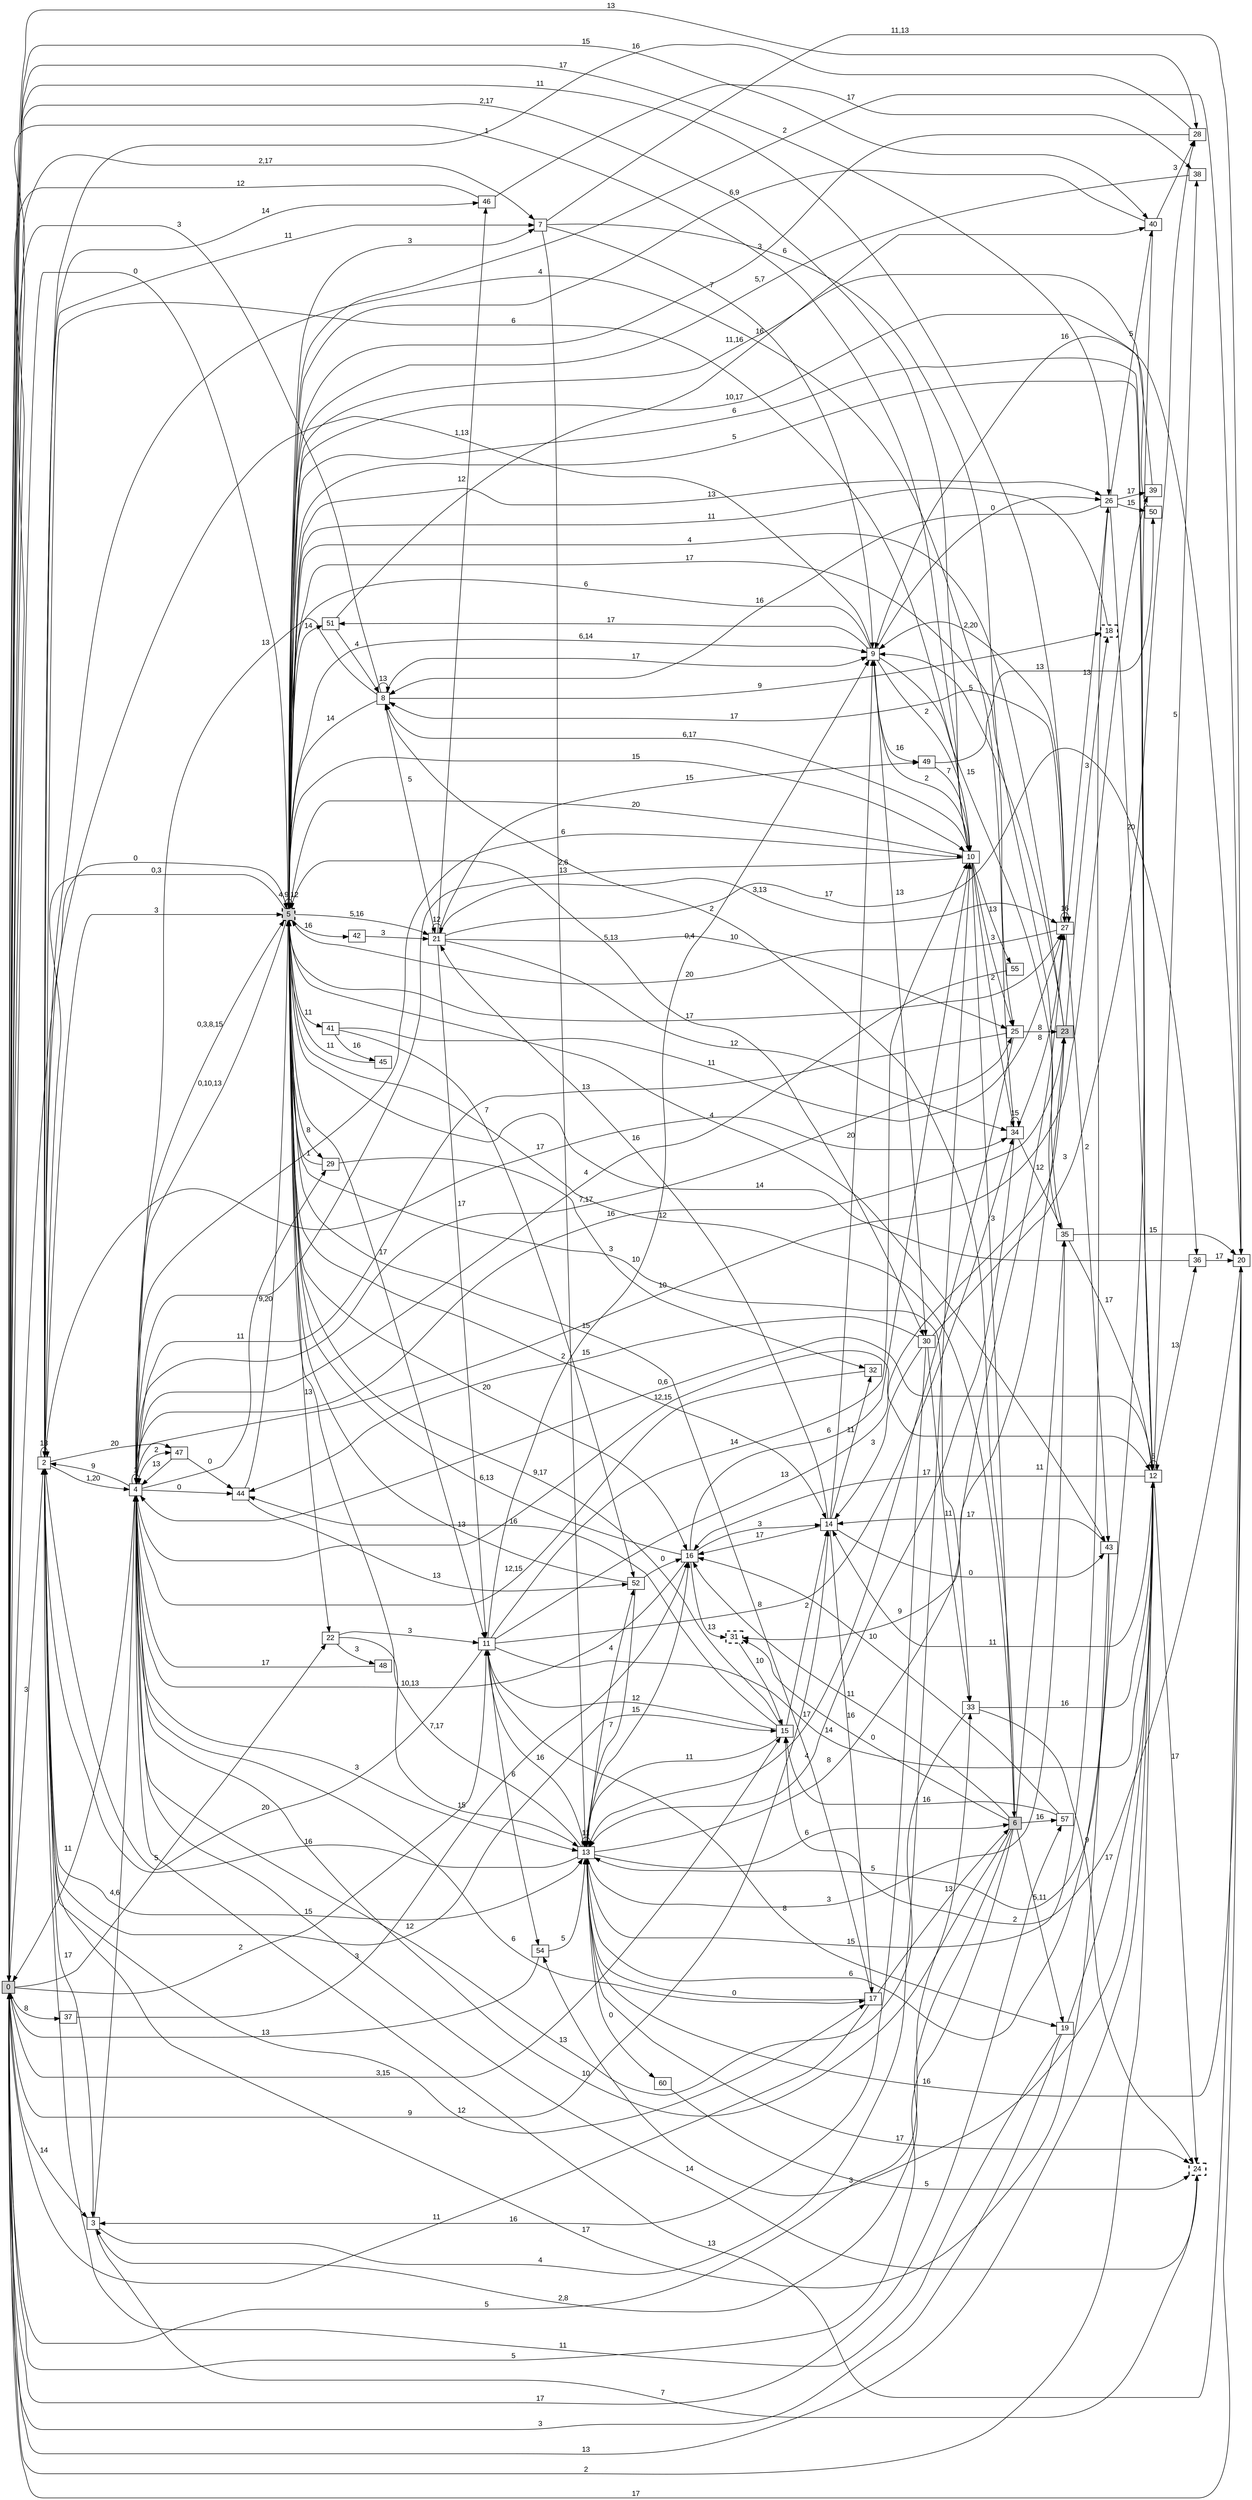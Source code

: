 digraph "NDFA" {
  rankdir=LR
  node [shape=box width=0.1 height=0.1 fontname=Arial]
  edge [fontname=Arial]
/* Estados */
 s0 [label="0" style="filled"] /* I:1 F:0 D:0 */
 s2 [label="2" ] /* I:0 F:0 D:0 */
 s3 [label="3" ] /* I:0 F:0 D:0 */
 s4 [label="4" ] /* I:0 F:0 D:0 */
 s5 [label="5" style="filled,bold,dashed"] /* I:1 F:1 D:0 */
 s6 [label="6" style="filled"] /* I:1 F:0 D:0 */
 s7 [label="7" ] /* I:0 F:0 D:0 */
 s8 [label="8" ] /* I:0 F:0 D:0 */
 s9 [label="9" ] /* I:0 F:0 D:0 */
 s10 [label="10" ] /* I:0 F:0 D:0 */
 s11 [label="11" ] /* I:0 F:0 D:0 */
 s12 [label="12" ] /* I:0 F:0 D:0 */
 s13 [label="13" ] /* I:0 F:0 D:0 */
 s14 [label="14" ] /* I:0 F:0 D:0 */
 s15 [label="15" ] /* I:0 F:0 D:0 */
 s16 [label="16" ] /* I:0 F:0 D:0 */
 s17 [label="17" ] /* I:0 F:0 D:0 */
 s18 [label="18" style="bold,dashed"] /* I:0 F:1 D:0 */
 s19 [label="19" ] /* I:0 F:0 D:0 */
 s20 [label="20" ] /* I:0 F:0 D:0 */
 s21 [label="21" ] /* I:0 F:0 D:0 */
 s22 [label="22" ] /* I:0 F:0 D:0 */
 s23 [label="23" style="filled"] /* I:1 F:0 D:0 */
 s24 [label="24" style="bold,dashed"] /* I:0 F:1 D:0 */
 s25 [label="25" ] /* I:0 F:0 D:0 */
 s26 [label="26" ] /* I:0 F:0 D:0 */
 s27 [label="27" ] /* I:0 F:0 D:0 */
 s28 [label="28" ] /* I:0 F:0 D:0 */
 s29 [label="29" ] /* I:0 F:0 D:0 */
 s30 [label="30" ] /* I:0 F:0 D:0 */
 s31 [label="31" style="bold,dashed"] /* I:0 F:1 D:0 */
 s32 [label="32" ] /* I:0 F:0 D:0 */
 s33 [label="33" ] /* I:0 F:0 D:0 */
 s34 [label="34" ] /* I:0 F:0 D:0 */
 s35 [label="35" ] /* I:0 F:0 D:0 */
 s36 [label="36" ] /* I:0 F:0 D:0 */
 s37 [label="37" ] /* I:0 F:0 D:0 */
 s38 [label="38" ] /* I:0 F:0 D:0 */
 s39 [label="39" ] /* I:0 F:0 D:0 */
 s40 [label="40" ] /* I:0 F:0 D:0 */
 s41 [label="41" ] /* I:0 F:0 D:0 */
 s42 [label="42" ] /* I:0 F:0 D:0 */
 s43 [label="43" ] /* I:0 F:0 D:0 */
 s44 [label="44" ] /* I:0 F:0 D:0 */
 s45 [label="45" ] /* I:0 F:0 D:0 */
 s46 [label="46" ] /* I:0 F:0 D:0 */
 s47 [label="47" ] /* I:0 F:0 D:0 */
 s48 [label="48" ] /* I:0 F:0 D:0 */
 s49 [label="49" ] /* I:0 F:0 D:0 */
 s50 [label="50" ] /* I:0 F:0 D:0 */
 s51 [label="51" ] /* I:0 F:0 D:0 */
 s52 [label="52" ] /* I:0 F:0 D:0 */
 s54 [label="54" ] /* I:0 F:0 D:0 */
 s55 [label="55" ] /* I:0 F:0 D:0 */
 s57 [label="57" ] /* I:0 F:0 D:0 */
 s60 [label="60" ] /* I:0 F:0 D:0 */
/* Transiciones */
  s0 -> s2 [label="3"]
  s0 -> s3 [label="14"]
  s0 -> s5 [label="0"]
  s0 -> s7 [label="2,17"]
  s0 -> s10 [label="2,17"]
  s0 -> s11 [label="2"]
  s0 -> s12 [label="2"]
  s0 -> s14 [label="9"]
  s0 -> s15 [label="3,15"]
  s0 -> s22 [label="5"]
  s0 -> s26 [label="17"]
  s0 -> s27 [label="11"]
  s0 -> s28 [label="13"]
  s0 -> s33 [label="5"]
  s0 -> s37 [label="8"]
  s0 -> s40 [label="15"]
  s0 -> s57 [label="17"]
  s2 -> s2 [label="13"]
  s2 -> s3 [label="17"]
  s2 -> s4 [label="1,20"]
  s2 -> s5 [label="3"]
  s2 -> s7 [label="11"]
  s2 -> s10 [label="6"]
  s2 -> s13 [label="15"]
  s2 -> s15 [label="12"]
  s2 -> s17 [label="12"]
  s2 -> s34 [label="17"]
  s2 -> s46 [label="14"]
  s2 -> s47 [label="20"]
  s3 -> s4 [label="4,6"]
  s3 -> s10 [label="4"]
  s3 -> s24 [label="7"]
  s4 -> s0 [label="11"]
  s4 -> s2 [label="9"]
  s4 -> s4 [label="1"]
  s4 -> s5 [label="0,3,8,15"]
  s4 -> s10 [label="6"]
  s4 -> s12 [label="12,15"]
  s4 -> s13 [label="3"]
  s4 -> s17 [label="6"]
  s4 -> s20 [label="13"]
  s4 -> s23 [label="16"]
  s4 -> s25 [label="7,17"]
  s4 -> s29 [label="11"]
  s4 -> s39 [label="10"]
  s4 -> s44 [label="0"]
  s4 -> s47 [label="2"]
  s5 -> s0 [label="0"]
  s5 -> s2 [label="0,3"]
  s5 -> s4 [label="0,10,13"]
  s5 -> s5 [label="4,9,12"]
  s5 -> s7 [label="3"]
  s5 -> s9 [label="6,14"]
  s5 -> s10 [label="15"]
  s5 -> s11 [label="17"]
  s5 -> s12 [label="6"]
  s5 -> s14 [label="2"]
  s5 -> s16 [label="20"]
  s5 -> s21 [label="5,16"]
  s5 -> s22 [label="13"]
  s5 -> s26 [label="13"]
  s5 -> s27 [label="17"]
  s5 -> s29 [label="8"]
  s5 -> s30 [label="5,13"]
  s5 -> s33 [label="10"]
  s5 -> s41 [label="11"]
  s5 -> s42 [label="16"]
  s5 -> s43 [label="4"]
  s5 -> s51 [label="14"]
  s6 -> s0 [label="5"]
  s6 -> s3 [label="2,8"]
  s6 -> s4 [label="10"]
  s6 -> s5 [label="12"]
  s6 -> s8 [label="2"]
  s6 -> s16 [label="11"]
  s6 -> s19 [label="5,11"]
  s6 -> s31 [label="0"]
  s6 -> s35 [label="11"]
  s6 -> s57 [label="16"]
  s7 -> s9 [label="7"]
  s7 -> s13 [label="2,6"]
  s7 -> s20 [label="11,13"]
  s7 -> s25 [label="6"]
  s8 -> s0 [label="3"]
  s8 -> s4 [label="13"]
  s8 -> s5 [label="14"]
  s8 -> s8 [label="13"]
  s8 -> s9 [label="17"]
  s8 -> s18 [label="9"]
  s8 -> s21 [label="5"]
  s9 -> s2 [label="1,13"]
  s9 -> s5 [label="6"]
  s9 -> s10 [label="2"]
  s9 -> s26 [label="0"]
  s9 -> s30 [label="13"]
  s9 -> s35 [label="15"]
  s9 -> s49 [label="16"]
  s9 -> s51 [label="17"]
  s10 -> s0 [label="1"]
  s10 -> s4 [label="13"]
  s10 -> s5 [label="20"]
  s10 -> s6 [label="3"]
  s10 -> s8 [label="6,17"]
  s10 -> s9 [label="2"]
  s10 -> s25 [label="3"]
  s10 -> s34 [label="2"]
  s10 -> s55 [label="13"]
  s11 -> s2 [label="20"]
  s11 -> s9 [label="0,4"]
  s11 -> s10 [label="14"]
  s11 -> s12 [label="14"]
  s11 -> s13 [label="16"]
  s11 -> s19 [label="8"]
  s11 -> s23 [label="13"]
  s11 -> s34 [label="8"]
  s11 -> s54 [label="6"]
  s12 -> s0 [label="13"]
  s12 -> s4 [label="0,6"]
  s12 -> s5 [label="5"]
  s12 -> s12 [label="5"]
  s12 -> s14 [label="11"]
  s12 -> s16 [label="17"]
  s12 -> s24 [label="17"]
  s12 -> s36 [label="13"]
  s12 -> s38 [label="5"]
  s12 -> s54 [label="3"]
  s13 -> s2 [label="16"]
  s13 -> s5 [label="7,17"]
  s13 -> s6 [label="6"]
  s13 -> s13 [label="11"]
  s13 -> s16 [label="15"]
  s13 -> s24 [label="17"]
  s13 -> s27 [label="8"]
  s13 -> s35 [label="3"]
  s13 -> s52 [label="4"]
  s13 -> s60 [label="0"]
  s14 -> s9 [label="20"]
  s14 -> s16 [label="17"]
  s14 -> s17 [label="16"]
  s14 -> s21 [label="16"]
  s14 -> s32 [label="11"]
  s14 -> s43 [label="0"]
  s15 -> s5 [label="9,17"]
  s15 -> s11 [label="12"]
  s15 -> s13 [label="11"]
  s15 -> s14 [label="2"]
  s15 -> s44 [label="16"]
  s16 -> s4 [label="10,13"]
  s16 -> s5 [label="6,13"]
  s16 -> s10 [label="6"]
  s16 -> s14 [label="3"]
  s16 -> s31 [label="13"]
  s17 -> s0 [label="11"]
  s17 -> s5 [label="15"]
  s17 -> s6 [label="13"]
  s17 -> s13 [label="0"]
  s18 -> s5 [label="11"]
  s19 -> s0 [label="3"]
  s19 -> s2 [label="11"]
  s19 -> s12 [label="17"]
  s20 -> s0 [label="17"]
  s20 -> s5 [label="2"]
  s20 -> s9 [label="16"]
  s20 -> s13 [label="16"]
  s20 -> s15 [label="2"]
  s21 -> s11 [label="17"]
  s21 -> s21 [label="12"]
  s21 -> s25 [label="10"]
  s21 -> s27 [label="3,13"]
  s21 -> s34 [label="12"]
  s21 -> s36 [label="17"]
  s21 -> s46 [label="12"]
  s21 -> s49 [label="15"]
  s22 -> s11 [label="3"]
  s22 -> s13 [label="15"]
  s22 -> s48 [label="3"]
  s23 -> s5 [label="4"]
  s23 -> s9 [label="5"]
  s23 -> s18 [label="3"]
  s23 -> s31 [label="9"]
  s24 -> s4 [label="14"]
  s25 -> s4 [label="13"]
  s25 -> s13 [label="17"]
  s25 -> s23 [label="8"]
  s26 -> s8 [label="16"]
  s26 -> s12 [label="20"]
  s26 -> s13 [label="15"]
  s26 -> s39 [label="17"]
  s26 -> s40 [label="5"]
  s26 -> s50 [label="15"]
  s27 -> s5 [label="20"]
  s27 -> s8 [label="17"]
  s27 -> s9 [label="2,20"]
  s27 -> s26 [label="13"]
  s27 -> s27 [label="16"]
  s27 -> s43 [label="2"]
  s28 -> s2 [label="16"]
  s28 -> s5 [label="3"]
  s29 -> s5 [label="1"]
  s29 -> s32 [label="3"]
  s30 -> s3 [label="16"]
  s30 -> s14 [label="3"]
  s30 -> s28 [label="3"]
  s30 -> s33 [label="11"]
  s30 -> s44 [label="15"]
  s31 -> s15 [label="10"]
  s32 -> s4 [label="12,15"]
  s33 -> s4 [label="13"]
  s33 -> s12 [label="16"]
  s33 -> s24 [label="9"]
  s34 -> s2 [label="4"]
  s34 -> s13 [label="4"]
  s34 -> s27 [label="8"]
  s34 -> s34 [label="15"]
  s34 -> s35 [label="12"]
  s35 -> s5 [label="17"]
  s35 -> s12 [label="17"]
  s35 -> s20 [label="15"]
  s36 -> s5 [label="14"]
  s36 -> s20 [label="17"]
  s37 -> s16 [label="3"]
  s38 -> s5 [label="5,7"]
  s39 -> s5 [label="11,16"]
  s40 -> s5 [label="6,9"]
  s40 -> s13 [label="5"]
  s40 -> s28 [label="3"]
  s41 -> s27 [label="11"]
  s41 -> s45 [label="16"]
  s41 -> s52 [label="7"]
  s42 -> s21 [label="3"]
  s43 -> s2 [label="17"]
  s43 -> s13 [label="6"]
  s43 -> s14 [label="17"]
  s44 -> s5 [label="9,20"]
  s44 -> s52 [label="13"]
  s45 -> s5 [label="11"]
  s46 -> s0 [label="12"]
  s46 -> s38 [label="17"]
  s47 -> s4 [label="13"]
  s47 -> s44 [label="0"]
  s48 -> s4 [label="17"]
  s49 -> s10 [label="7"]
  s49 -> s50 [label="13"]
  s50 -> s5 [label="10,17"]
  s51 -> s8 [label="4"]
  s51 -> s40 [label="16"]
  s52 -> s5 [label="13"]
  s52 -> s13 [label="7"]
  s52 -> s16 [label="0"]
  s54 -> s0 [label="13"]
  s54 -> s13 [label="5"]
  s55 -> s4 [label="4"]
  s57 -> s15 [label="16"]
  s57 -> s16 [label="10"]
  s60 -> s24 [label="5"]
}
